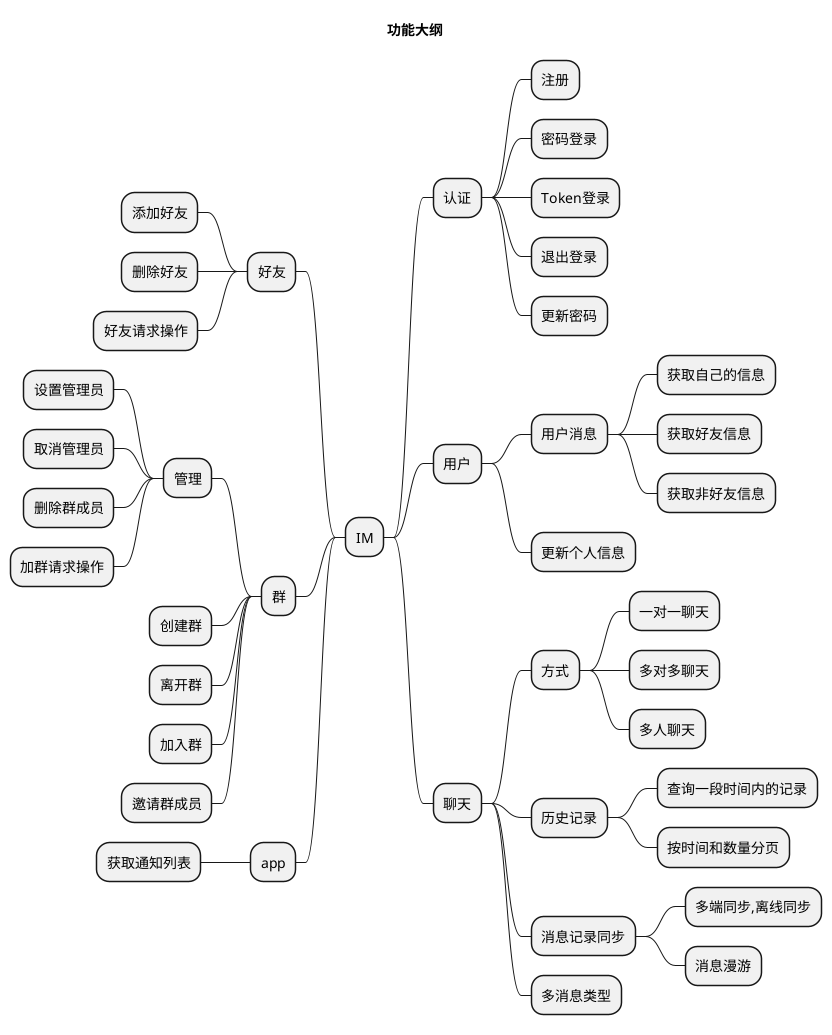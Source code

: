 @startmindmap
'https://plantuml.com/mindmap-diagram

title 功能大纲

* IM

** 认证
    *** 注册
    *** 密码登录
    *** Token登录
    *** 退出登录
    *** 更新密码
** 用户
    *** 用户消息
        **** 获取自己的信息
        **** 获取好友信息
        **** 获取非好友信息
    *** 更新个人信息

** 聊天
    *** 方式
        **** 一对一聊天
        **** 多对多聊天
        **** 多人聊天
    *** 历史记录
        **** 查询一段时间内的记录
        **** 按时间和数量分页
    *** 消息记录同步
        **** 多端同步,离线同步
        **** 消息漫游
    *** 多消息类型

left side

** 好友
    *** 添加好友
    *** 删除好友
    *** 好友请求操作
** 群
    *** 管理
        **** 设置管理员
        **** 取消管理员
        **** 删除群成员
        **** 加群请求操作
    *** 创建群
    *** 离开群
    *** 加入群
    *** 邀请群成员
** app
    *** 获取通知列表

@endmindmap
